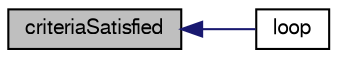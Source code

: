 digraph "criteriaSatisfied"
{
  bgcolor="transparent";
  edge [fontname="FreeSans",fontsize="10",labelfontname="FreeSans",labelfontsize="10"];
  node [fontname="FreeSans",fontsize="10",shape=record];
  rankdir="LR";
  Node937 [label="criteriaSatisfied",height=0.2,width=0.4,color="black", fillcolor="grey75", style="filled", fontcolor="black"];
  Node937 -> Node938 [dir="back",color="midnightblue",fontsize="10",style="solid",fontname="FreeSans"];
  Node938 [label="loop",height=0.2,width=0.4,color="black",URL="$a21934.html#adf77b77054c2d4c23b70556fe767f23e",tooltip="PIMPLE loop. "];
}
